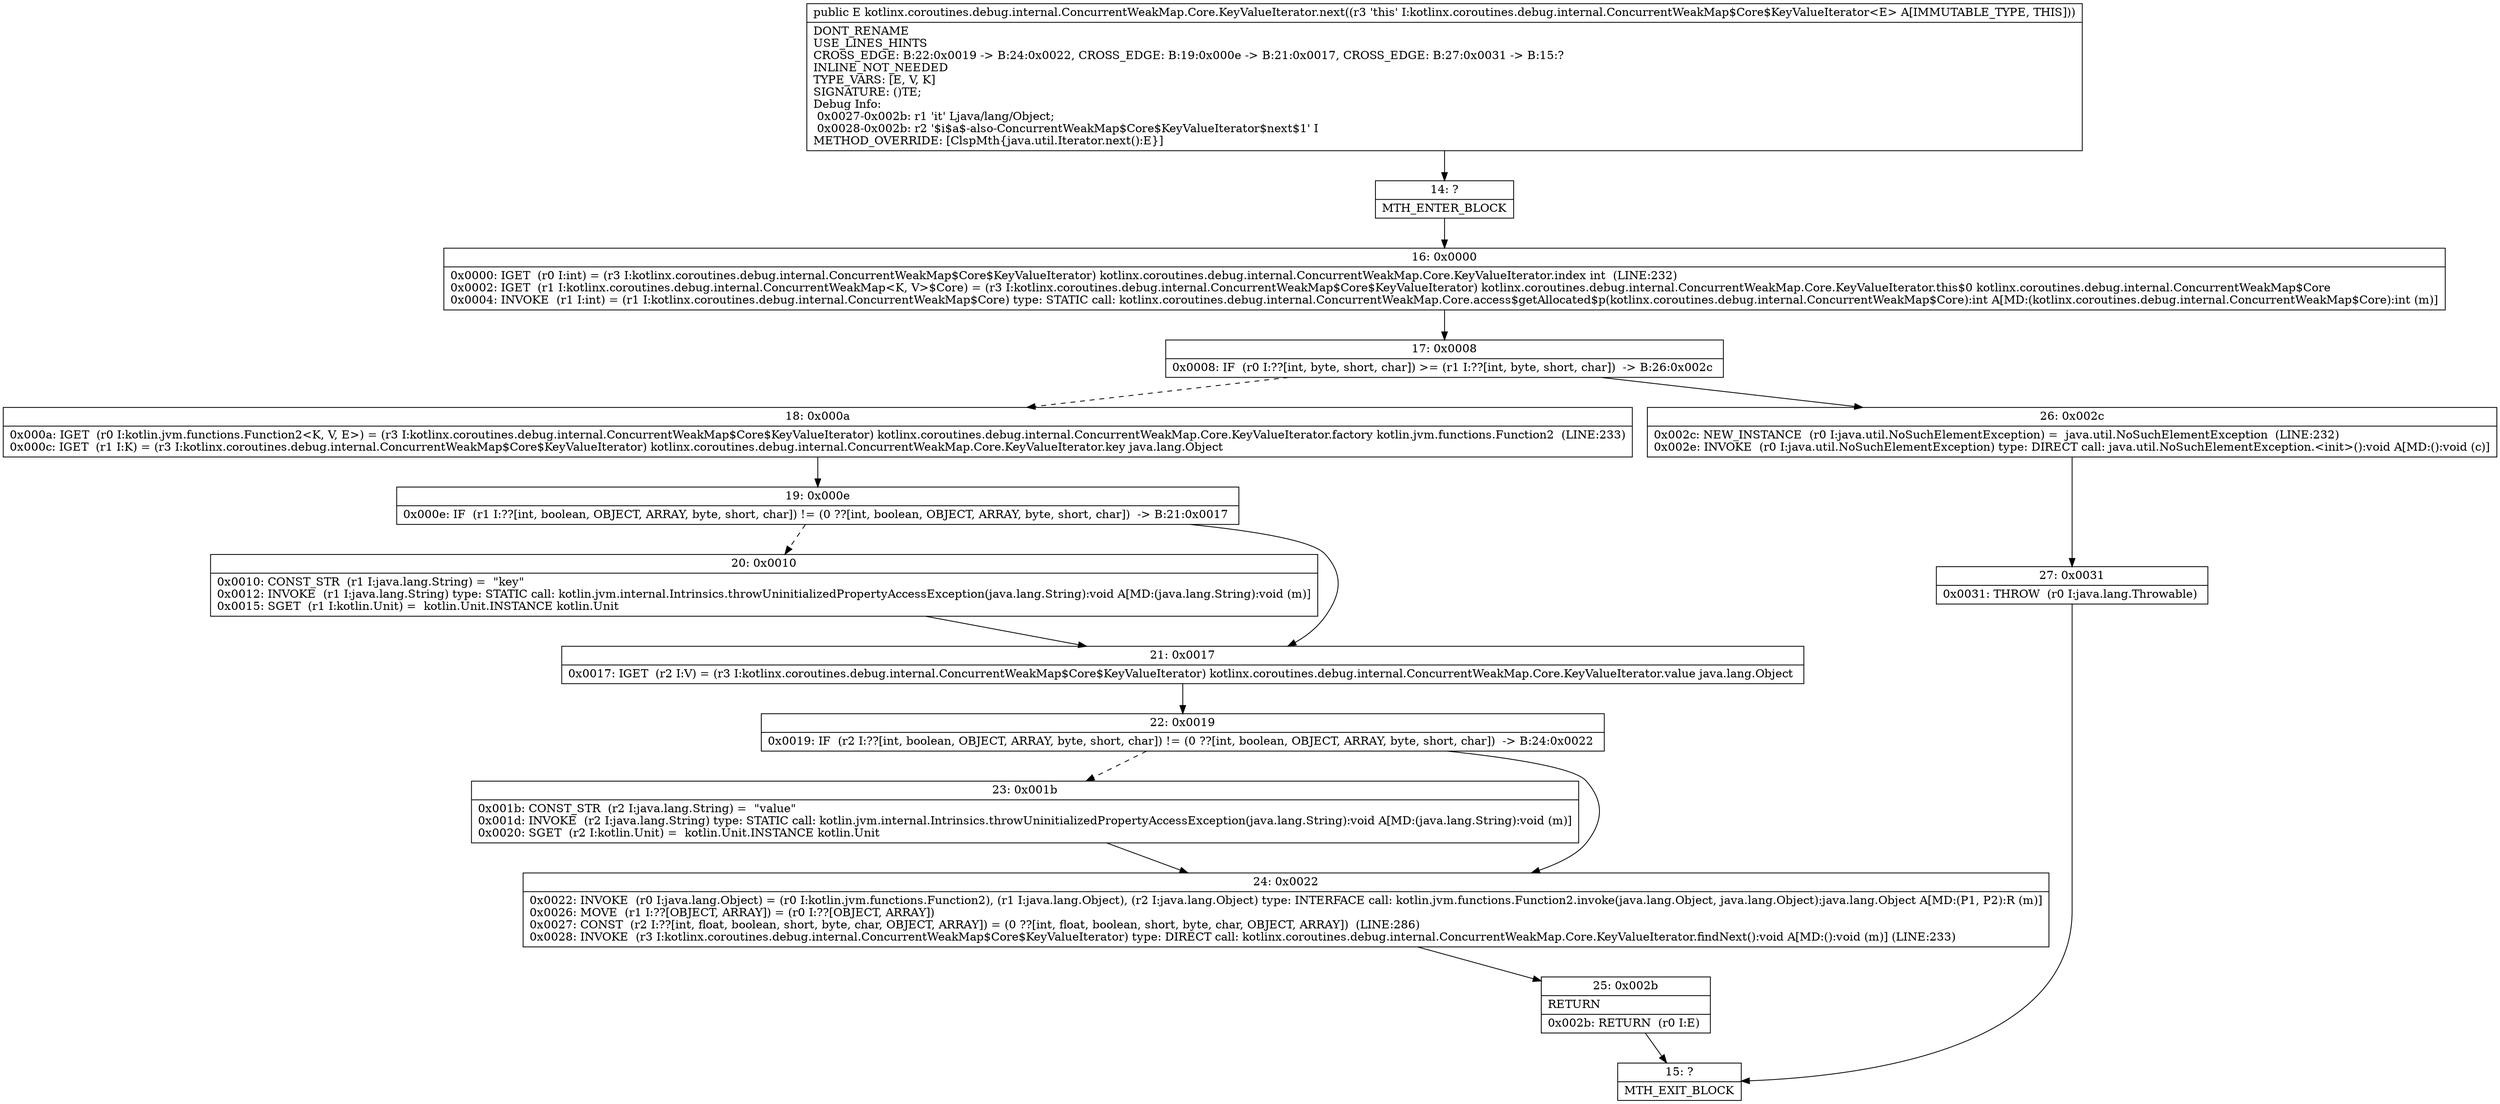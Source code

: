 digraph "CFG forkotlinx.coroutines.debug.internal.ConcurrentWeakMap.Core.KeyValueIterator.next()Ljava\/lang\/Object;" {
Node_14 [shape=record,label="{14\:\ ?|MTH_ENTER_BLOCK\l}"];
Node_16 [shape=record,label="{16\:\ 0x0000|0x0000: IGET  (r0 I:int) = (r3 I:kotlinx.coroutines.debug.internal.ConcurrentWeakMap$Core$KeyValueIterator) kotlinx.coroutines.debug.internal.ConcurrentWeakMap.Core.KeyValueIterator.index int  (LINE:232)\l0x0002: IGET  (r1 I:kotlinx.coroutines.debug.internal.ConcurrentWeakMap\<K, V\>$Core) = (r3 I:kotlinx.coroutines.debug.internal.ConcurrentWeakMap$Core$KeyValueIterator) kotlinx.coroutines.debug.internal.ConcurrentWeakMap.Core.KeyValueIterator.this$0 kotlinx.coroutines.debug.internal.ConcurrentWeakMap$Core \l0x0004: INVOKE  (r1 I:int) = (r1 I:kotlinx.coroutines.debug.internal.ConcurrentWeakMap$Core) type: STATIC call: kotlinx.coroutines.debug.internal.ConcurrentWeakMap.Core.access$getAllocated$p(kotlinx.coroutines.debug.internal.ConcurrentWeakMap$Core):int A[MD:(kotlinx.coroutines.debug.internal.ConcurrentWeakMap$Core):int (m)]\l}"];
Node_17 [shape=record,label="{17\:\ 0x0008|0x0008: IF  (r0 I:??[int, byte, short, char]) \>= (r1 I:??[int, byte, short, char])  \-\> B:26:0x002c \l}"];
Node_18 [shape=record,label="{18\:\ 0x000a|0x000a: IGET  (r0 I:kotlin.jvm.functions.Function2\<K, V, E\>) = (r3 I:kotlinx.coroutines.debug.internal.ConcurrentWeakMap$Core$KeyValueIterator) kotlinx.coroutines.debug.internal.ConcurrentWeakMap.Core.KeyValueIterator.factory kotlin.jvm.functions.Function2  (LINE:233)\l0x000c: IGET  (r1 I:K) = (r3 I:kotlinx.coroutines.debug.internal.ConcurrentWeakMap$Core$KeyValueIterator) kotlinx.coroutines.debug.internal.ConcurrentWeakMap.Core.KeyValueIterator.key java.lang.Object \l}"];
Node_19 [shape=record,label="{19\:\ 0x000e|0x000e: IF  (r1 I:??[int, boolean, OBJECT, ARRAY, byte, short, char]) != (0 ??[int, boolean, OBJECT, ARRAY, byte, short, char])  \-\> B:21:0x0017 \l}"];
Node_20 [shape=record,label="{20\:\ 0x0010|0x0010: CONST_STR  (r1 I:java.lang.String) =  \"key\" \l0x0012: INVOKE  (r1 I:java.lang.String) type: STATIC call: kotlin.jvm.internal.Intrinsics.throwUninitializedPropertyAccessException(java.lang.String):void A[MD:(java.lang.String):void (m)]\l0x0015: SGET  (r1 I:kotlin.Unit) =  kotlin.Unit.INSTANCE kotlin.Unit \l}"];
Node_21 [shape=record,label="{21\:\ 0x0017|0x0017: IGET  (r2 I:V) = (r3 I:kotlinx.coroutines.debug.internal.ConcurrentWeakMap$Core$KeyValueIterator) kotlinx.coroutines.debug.internal.ConcurrentWeakMap.Core.KeyValueIterator.value java.lang.Object \l}"];
Node_22 [shape=record,label="{22\:\ 0x0019|0x0019: IF  (r2 I:??[int, boolean, OBJECT, ARRAY, byte, short, char]) != (0 ??[int, boolean, OBJECT, ARRAY, byte, short, char])  \-\> B:24:0x0022 \l}"];
Node_23 [shape=record,label="{23\:\ 0x001b|0x001b: CONST_STR  (r2 I:java.lang.String) =  \"value\" \l0x001d: INVOKE  (r2 I:java.lang.String) type: STATIC call: kotlin.jvm.internal.Intrinsics.throwUninitializedPropertyAccessException(java.lang.String):void A[MD:(java.lang.String):void (m)]\l0x0020: SGET  (r2 I:kotlin.Unit) =  kotlin.Unit.INSTANCE kotlin.Unit \l}"];
Node_24 [shape=record,label="{24\:\ 0x0022|0x0022: INVOKE  (r0 I:java.lang.Object) = (r0 I:kotlin.jvm.functions.Function2), (r1 I:java.lang.Object), (r2 I:java.lang.Object) type: INTERFACE call: kotlin.jvm.functions.Function2.invoke(java.lang.Object, java.lang.Object):java.lang.Object A[MD:(P1, P2):R (m)]\l0x0026: MOVE  (r1 I:??[OBJECT, ARRAY]) = (r0 I:??[OBJECT, ARRAY]) \l0x0027: CONST  (r2 I:??[int, float, boolean, short, byte, char, OBJECT, ARRAY]) = (0 ??[int, float, boolean, short, byte, char, OBJECT, ARRAY])  (LINE:286)\l0x0028: INVOKE  (r3 I:kotlinx.coroutines.debug.internal.ConcurrentWeakMap$Core$KeyValueIterator) type: DIRECT call: kotlinx.coroutines.debug.internal.ConcurrentWeakMap.Core.KeyValueIterator.findNext():void A[MD:():void (m)] (LINE:233)\l}"];
Node_25 [shape=record,label="{25\:\ 0x002b|RETURN\l|0x002b: RETURN  (r0 I:E) \l}"];
Node_15 [shape=record,label="{15\:\ ?|MTH_EXIT_BLOCK\l}"];
Node_26 [shape=record,label="{26\:\ 0x002c|0x002c: NEW_INSTANCE  (r0 I:java.util.NoSuchElementException) =  java.util.NoSuchElementException  (LINE:232)\l0x002e: INVOKE  (r0 I:java.util.NoSuchElementException) type: DIRECT call: java.util.NoSuchElementException.\<init\>():void A[MD:():void (c)]\l}"];
Node_27 [shape=record,label="{27\:\ 0x0031|0x0031: THROW  (r0 I:java.lang.Throwable) \l}"];
MethodNode[shape=record,label="{public E kotlinx.coroutines.debug.internal.ConcurrentWeakMap.Core.KeyValueIterator.next((r3 'this' I:kotlinx.coroutines.debug.internal.ConcurrentWeakMap$Core$KeyValueIterator\<E\> A[IMMUTABLE_TYPE, THIS]))  | DONT_RENAME\lUSE_LINES_HINTS\lCROSS_EDGE: B:22:0x0019 \-\> B:24:0x0022, CROSS_EDGE: B:19:0x000e \-\> B:21:0x0017, CROSS_EDGE: B:27:0x0031 \-\> B:15:?\lINLINE_NOT_NEEDED\lTYPE_VARS: [E, V, K]\lSIGNATURE: ()TE;\lDebug Info:\l  0x0027\-0x002b: r1 'it' Ljava\/lang\/Object;\l  0x0028\-0x002b: r2 '$i$a$\-also\-ConcurrentWeakMap$Core$KeyValueIterator$next$1' I\lMETHOD_OVERRIDE: [ClspMth\{java.util.Iterator.next():E\}]\l}"];
MethodNode -> Node_14;Node_14 -> Node_16;
Node_16 -> Node_17;
Node_17 -> Node_18[style=dashed];
Node_17 -> Node_26;
Node_18 -> Node_19;
Node_19 -> Node_20[style=dashed];
Node_19 -> Node_21;
Node_20 -> Node_21;
Node_21 -> Node_22;
Node_22 -> Node_23[style=dashed];
Node_22 -> Node_24;
Node_23 -> Node_24;
Node_24 -> Node_25;
Node_25 -> Node_15;
Node_26 -> Node_27;
Node_27 -> Node_15;
}

